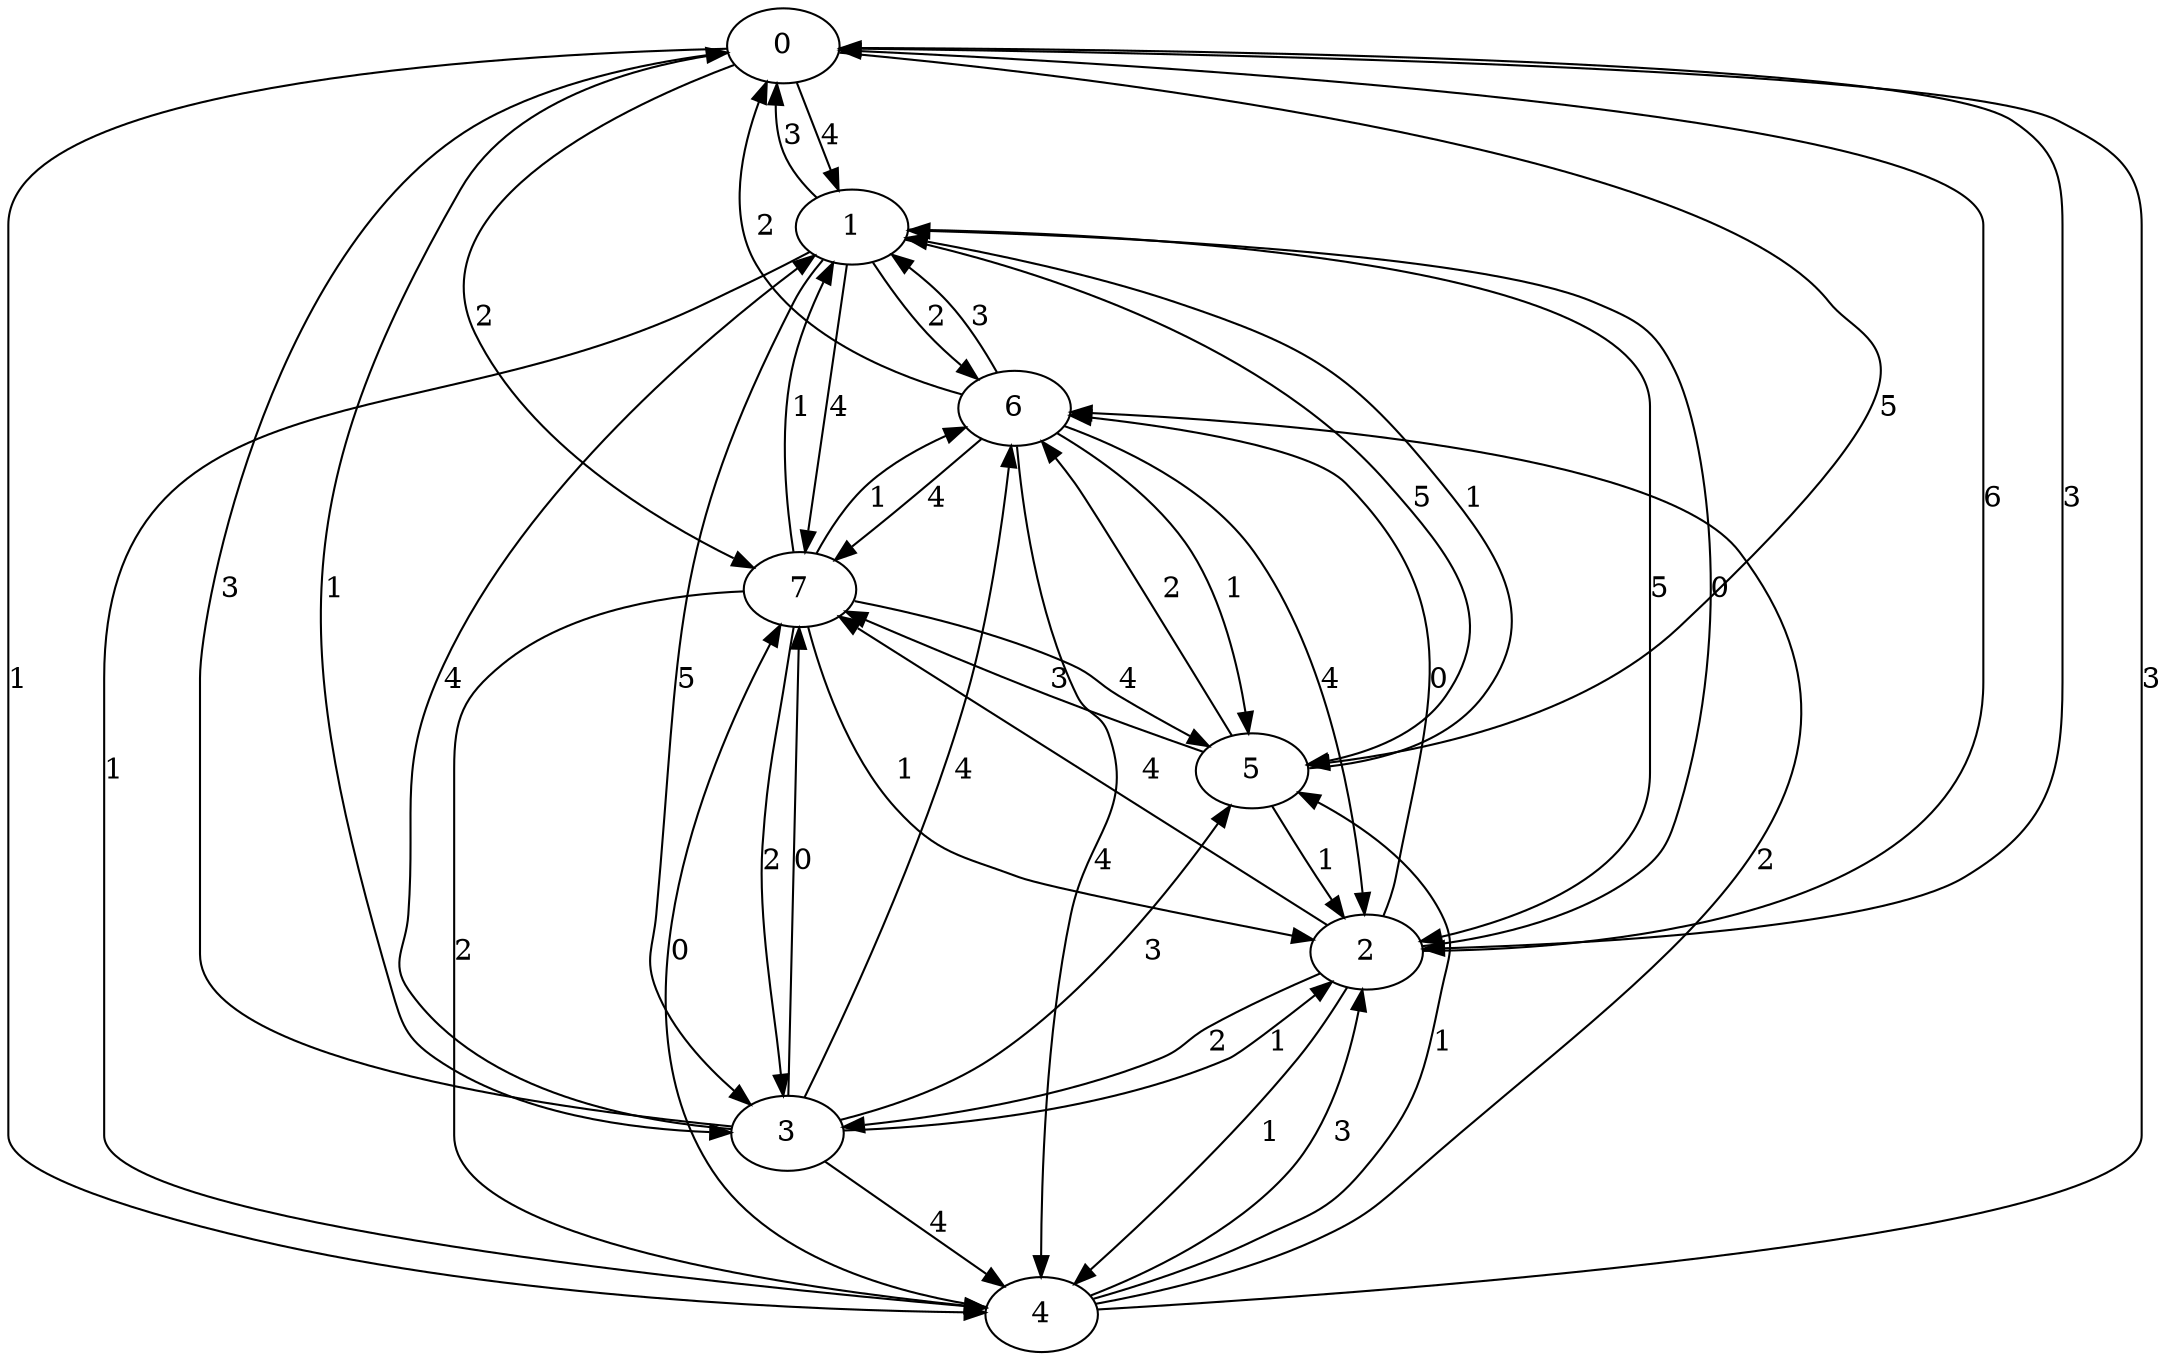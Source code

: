 strict digraph "" {
	0 -> 1	[label=4];
	0 -> 2	[label=3];
	0 -> 3	[label=1];
	0 -> 4	[label=1];
	0 -> 5	[label=5];
	0 -> 7	[label=2];
	1 -> 0	[label=3];
	1 -> 2	[label=5];
	1 -> 3	[label=5];
	1 -> 4	[label=1];
	1 -> 5	[label=5];
	1 -> 6	[label=2];
	1 -> 7	[label=4];
	2 -> 0	[label=6];
	2 -> 1	[label=0];
	2 -> 3	[label=2];
	2 -> 4	[label=1];
	2 -> 6	[label=0];
	2 -> 7	[label=4];
	3 -> 0	[label=3];
	3 -> 1	[label=4];
	3 -> 2	[label=1];
	3 -> 4	[label=4];
	3 -> 5	[label=3];
	3 -> 6	[label=4];
	3 -> 7	[label=0];
	4 -> 0	[label=3];
	4 -> 2	[label=3];
	4 -> 5	[label=1];
	4 -> 6	[label=2];
	4 -> 7	[label=0];
	5 -> 1	[label=1];
	5 -> 2	[label=1];
	5 -> 6	[label=2];
	5 -> 7	[label=3];
	6 -> 0	[label=2];
	6 -> 1	[label=3];
	6 -> 2	[label=4];
	6 -> 4	[label=4];
	6 -> 5	[label=1];
	6 -> 7	[label=4];
	7 -> 1	[label=1];
	7 -> 2	[label=1];
	7 -> 3	[label=2];
	7 -> 4	[label=2];
	7 -> 5	[label=4];
	7 -> 6	[label=1];
}
